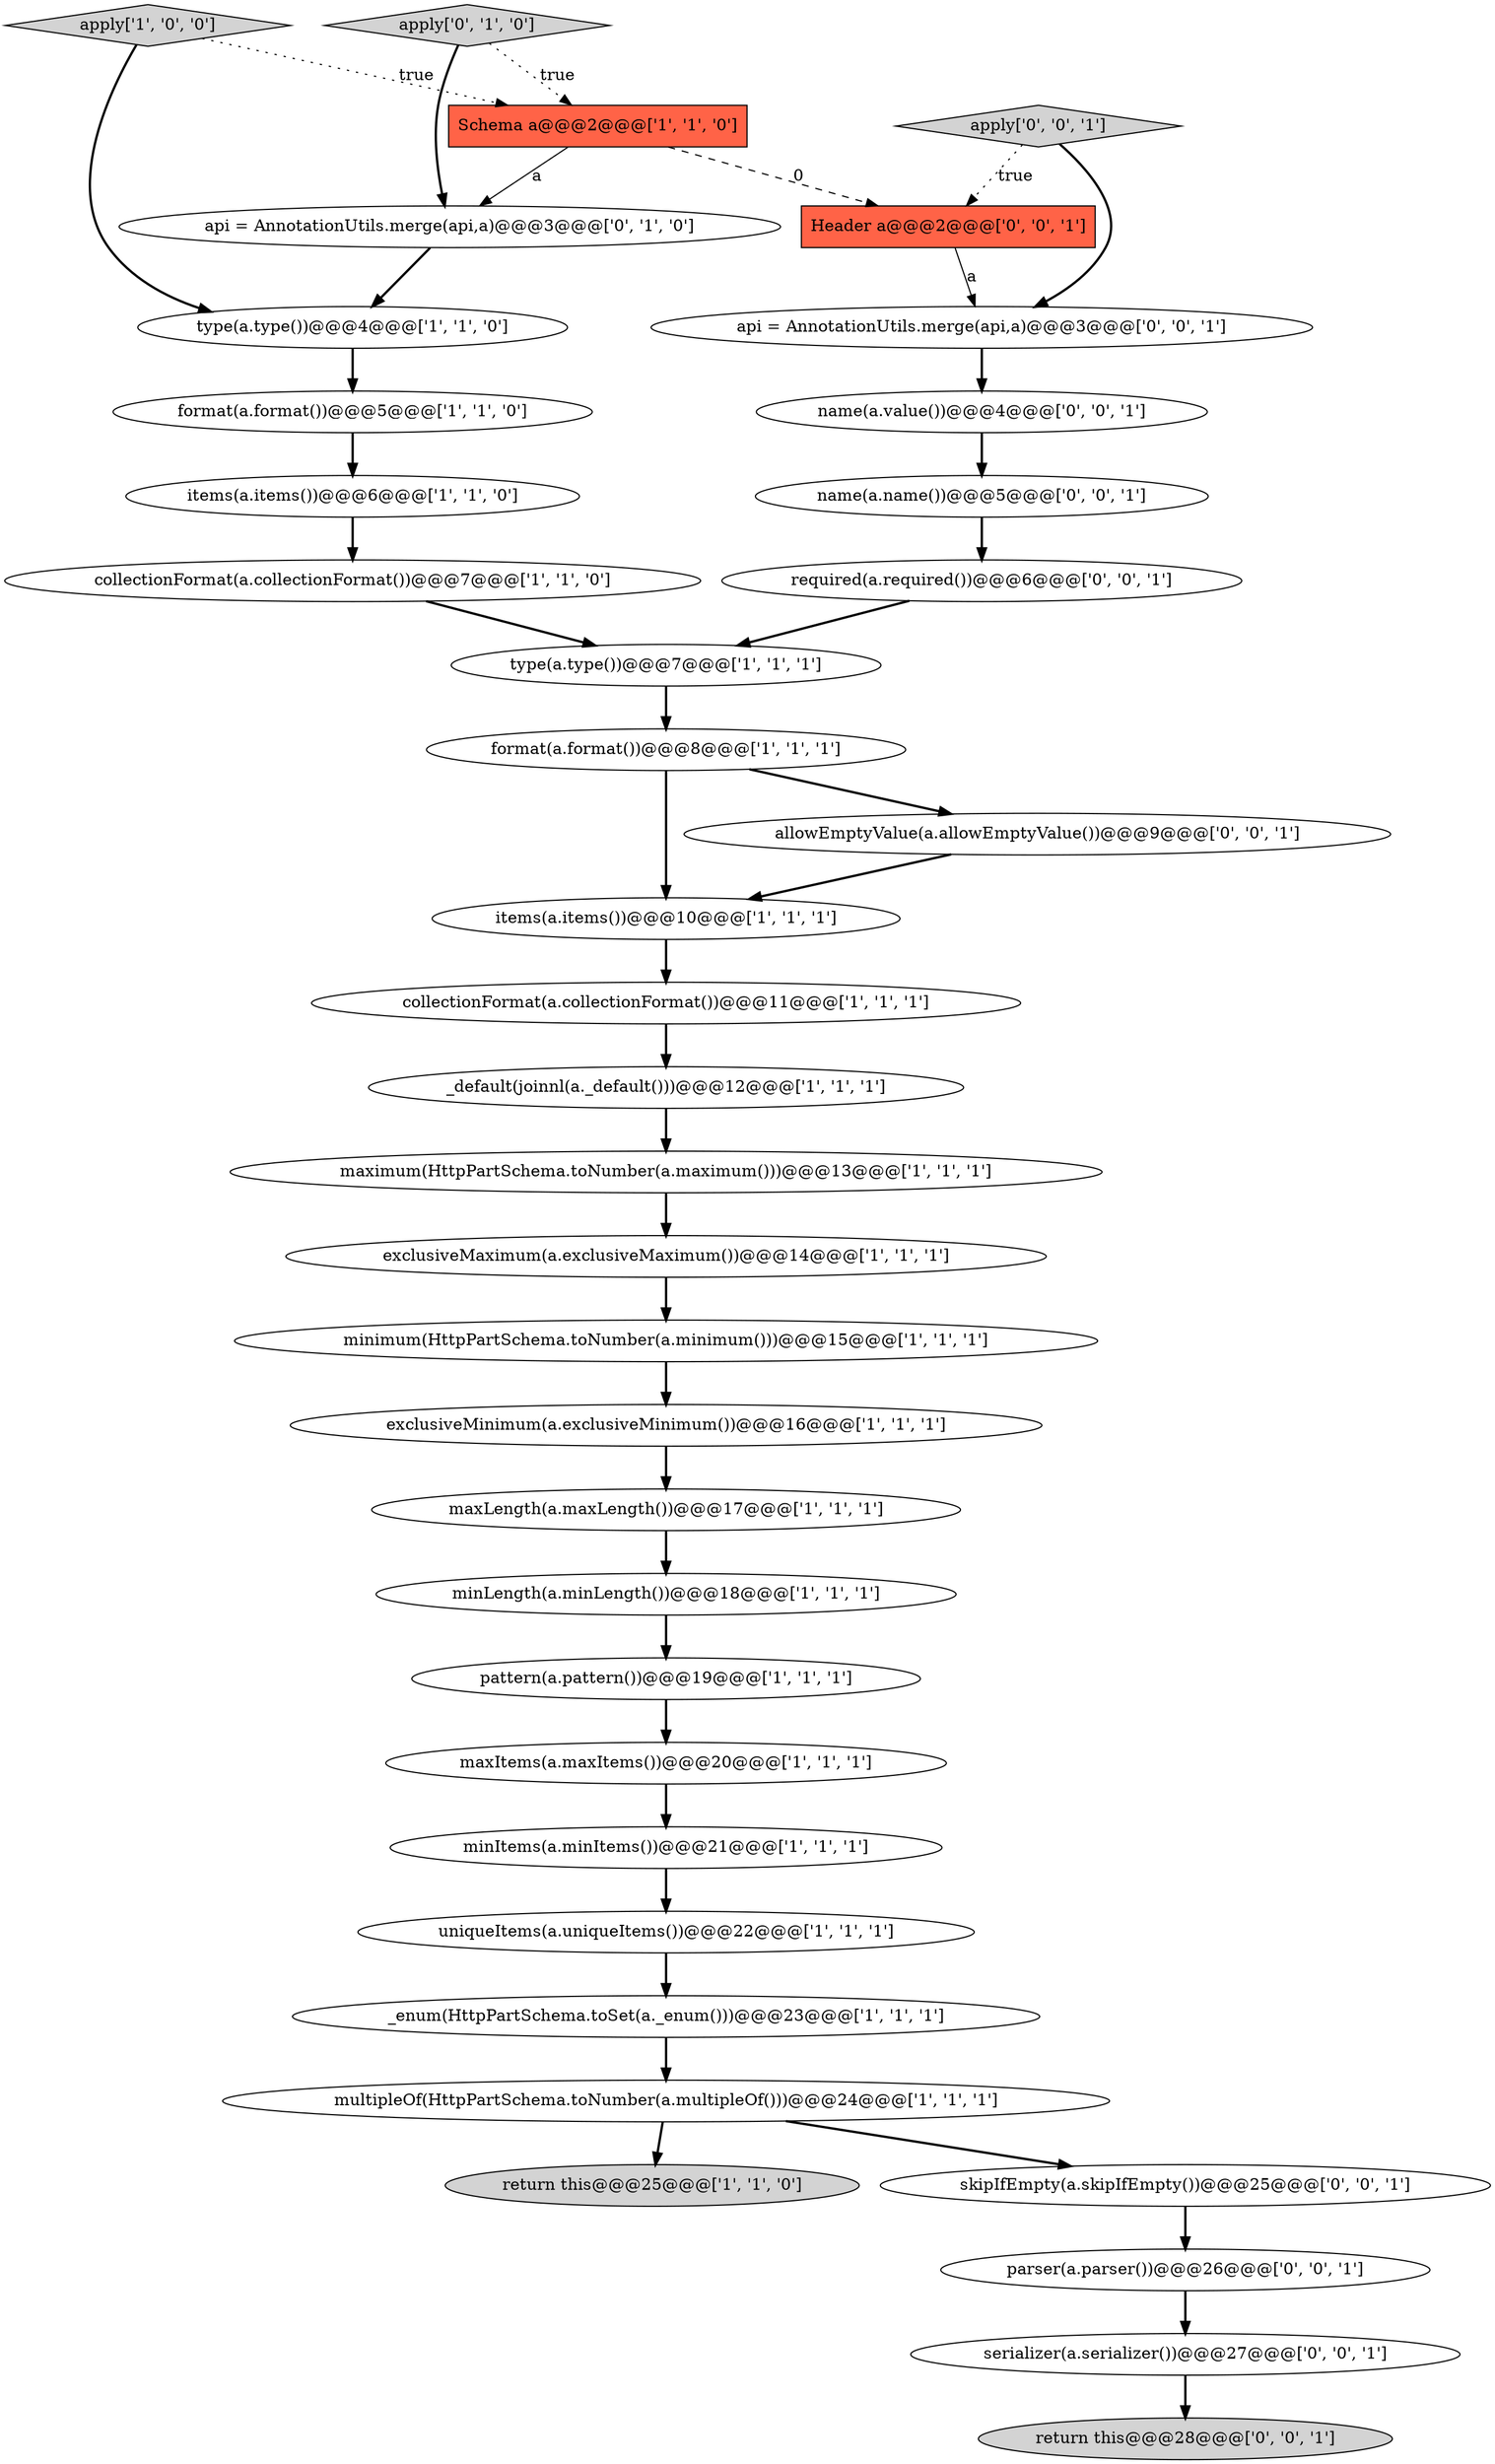 digraph {
8 [style = filled, label = "format(a.format())@@@8@@@['1', '1', '1']", fillcolor = white, shape = ellipse image = "AAA0AAABBB1BBB"];
13 [style = filled, label = "minLength(a.minLength())@@@18@@@['1', '1', '1']", fillcolor = white, shape = ellipse image = "AAA0AAABBB1BBB"];
30 [style = filled, label = "return this@@@28@@@['0', '0', '1']", fillcolor = lightgray, shape = ellipse image = "AAA0AAABBB3BBB"];
22 [style = filled, label = "Schema a@@@2@@@['1', '1', '0']", fillcolor = tomato, shape = box image = "AAA0AAABBB1BBB"];
27 [style = filled, label = "name(a.value())@@@4@@@['0', '0', '1']", fillcolor = white, shape = ellipse image = "AAA0AAABBB3BBB"];
24 [style = filled, label = "apply['0', '1', '0']", fillcolor = lightgray, shape = diamond image = "AAA0AAABBB2BBB"];
25 [style = filled, label = "api = AnnotationUtils.merge(api,a)@@@3@@@['0', '1', '0']", fillcolor = white, shape = ellipse image = "AAA1AAABBB2BBB"];
12 [style = filled, label = "maximum(HttpPartSchema.toNumber(a.maximum()))@@@13@@@['1', '1', '1']", fillcolor = white, shape = ellipse image = "AAA0AAABBB1BBB"];
7 [style = filled, label = "type(a.type())@@@4@@@['1', '1', '0']", fillcolor = white, shape = ellipse image = "AAA0AAABBB1BBB"];
17 [style = filled, label = "type(a.type())@@@7@@@['1', '1', '1']", fillcolor = white, shape = ellipse image = "AAA0AAABBB1BBB"];
9 [style = filled, label = "minimum(HttpPartSchema.toNumber(a.minimum()))@@@15@@@['1', '1', '1']", fillcolor = white, shape = ellipse image = "AAA0AAABBB1BBB"];
21 [style = filled, label = "maxItems(a.maxItems())@@@20@@@['1', '1', '1']", fillcolor = white, shape = ellipse image = "AAA0AAABBB1BBB"];
23 [style = filled, label = "collectionFormat(a.collectionFormat())@@@7@@@['1', '1', '0']", fillcolor = white, shape = ellipse image = "AAA0AAABBB1BBB"];
4 [style = filled, label = "exclusiveMaximum(a.exclusiveMaximum())@@@14@@@['1', '1', '1']", fillcolor = white, shape = ellipse image = "AAA0AAABBB1BBB"];
34 [style = filled, label = "api = AnnotationUtils.merge(api,a)@@@3@@@['0', '0', '1']", fillcolor = white, shape = ellipse image = "AAA0AAABBB3BBB"];
28 [style = filled, label = "parser(a.parser())@@@26@@@['0', '0', '1']", fillcolor = white, shape = ellipse image = "AAA0AAABBB3BBB"];
14 [style = filled, label = "minItems(a.minItems())@@@21@@@['1', '1', '1']", fillcolor = white, shape = ellipse image = "AAA0AAABBB1BBB"];
36 [style = filled, label = "allowEmptyValue(a.allowEmptyValue())@@@9@@@['0', '0', '1']", fillcolor = white, shape = ellipse image = "AAA0AAABBB3BBB"];
5 [style = filled, label = "collectionFormat(a.collectionFormat())@@@11@@@['1', '1', '1']", fillcolor = white, shape = ellipse image = "AAA0AAABBB1BBB"];
2 [style = filled, label = "items(a.items())@@@10@@@['1', '1', '1']", fillcolor = white, shape = ellipse image = "AAA0AAABBB1BBB"];
10 [style = filled, label = "_enum(HttpPartSchema.toSet(a._enum()))@@@23@@@['1', '1', '1']", fillcolor = white, shape = ellipse image = "AAA0AAABBB1BBB"];
20 [style = filled, label = "exclusiveMinimum(a.exclusiveMinimum())@@@16@@@['1', '1', '1']", fillcolor = white, shape = ellipse image = "AAA0AAABBB1BBB"];
32 [style = filled, label = "Header a@@@2@@@['0', '0', '1']", fillcolor = tomato, shape = box image = "AAA0AAABBB3BBB"];
19 [style = filled, label = "maxLength(a.maxLength())@@@17@@@['1', '1', '1']", fillcolor = white, shape = ellipse image = "AAA0AAABBB1BBB"];
18 [style = filled, label = "items(a.items())@@@6@@@['1', '1', '0']", fillcolor = white, shape = ellipse image = "AAA0AAABBB1BBB"];
31 [style = filled, label = "serializer(a.serializer())@@@27@@@['0', '0', '1']", fillcolor = white, shape = ellipse image = "AAA0AAABBB3BBB"];
0 [style = filled, label = "return this@@@25@@@['1', '1', '0']", fillcolor = lightgray, shape = ellipse image = "AAA0AAABBB1BBB"];
29 [style = filled, label = "required(a.required())@@@6@@@['0', '0', '1']", fillcolor = white, shape = ellipse image = "AAA0AAABBB3BBB"];
33 [style = filled, label = "name(a.name())@@@5@@@['0', '0', '1']", fillcolor = white, shape = ellipse image = "AAA0AAABBB3BBB"];
26 [style = filled, label = "apply['0', '0', '1']", fillcolor = lightgray, shape = diamond image = "AAA0AAABBB3BBB"];
1 [style = filled, label = "apply['1', '0', '0']", fillcolor = lightgray, shape = diamond image = "AAA0AAABBB1BBB"];
6 [style = filled, label = "format(a.format())@@@5@@@['1', '1', '0']", fillcolor = white, shape = ellipse image = "AAA0AAABBB1BBB"];
3 [style = filled, label = "uniqueItems(a.uniqueItems())@@@22@@@['1', '1', '1']", fillcolor = white, shape = ellipse image = "AAA0AAABBB1BBB"];
16 [style = filled, label = "_default(joinnl(a._default()))@@@12@@@['1', '1', '1']", fillcolor = white, shape = ellipse image = "AAA0AAABBB1BBB"];
11 [style = filled, label = "multipleOf(HttpPartSchema.toNumber(a.multipleOf()))@@@24@@@['1', '1', '1']", fillcolor = white, shape = ellipse image = "AAA0AAABBB1BBB"];
15 [style = filled, label = "pattern(a.pattern())@@@19@@@['1', '1', '1']", fillcolor = white, shape = ellipse image = "AAA0AAABBB1BBB"];
35 [style = filled, label = "skipIfEmpty(a.skipIfEmpty())@@@25@@@['0', '0', '1']", fillcolor = white, shape = ellipse image = "AAA0AAABBB3BBB"];
28->31 [style = bold, label=""];
22->32 [style = dashed, label="0"];
3->10 [style = bold, label=""];
6->18 [style = bold, label=""];
13->15 [style = bold, label=""];
21->14 [style = bold, label=""];
27->33 [style = bold, label=""];
8->36 [style = bold, label=""];
14->3 [style = bold, label=""];
1->22 [style = dotted, label="true"];
2->5 [style = bold, label=""];
36->2 [style = bold, label=""];
11->0 [style = bold, label=""];
9->20 [style = bold, label=""];
12->4 [style = bold, label=""];
25->7 [style = bold, label=""];
7->6 [style = bold, label=""];
32->34 [style = solid, label="a"];
15->21 [style = bold, label=""];
10->11 [style = bold, label=""];
35->28 [style = bold, label=""];
19->13 [style = bold, label=""];
20->19 [style = bold, label=""];
16->12 [style = bold, label=""];
24->22 [style = dotted, label="true"];
8->2 [style = bold, label=""];
26->34 [style = bold, label=""];
4->9 [style = bold, label=""];
29->17 [style = bold, label=""];
11->35 [style = bold, label=""];
17->8 [style = bold, label=""];
22->25 [style = solid, label="a"];
26->32 [style = dotted, label="true"];
24->25 [style = bold, label=""];
31->30 [style = bold, label=""];
1->7 [style = bold, label=""];
23->17 [style = bold, label=""];
33->29 [style = bold, label=""];
5->16 [style = bold, label=""];
18->23 [style = bold, label=""];
34->27 [style = bold, label=""];
}
